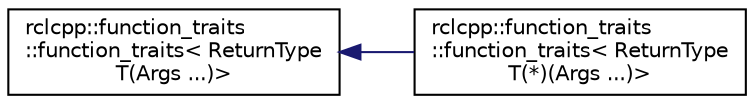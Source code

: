 digraph "Graphical Class Hierarchy"
{
  edge [fontname="Helvetica",fontsize="10",labelfontname="Helvetica",labelfontsize="10"];
  node [fontname="Helvetica",fontsize="10",shape=record];
  rankdir="LR";
  Node0 [label="rclcpp::function_traits\l::function_traits\< ReturnType\lT(Args ...)\>",height=0.2,width=0.4,color="black", fillcolor="white", style="filled",URL="$structrclcpp_1_1function__traits_1_1function__traits_3_01ReturnTypeT_07Args_01_8_8_8_08_4.html"];
  Node0 -> Node1 [dir="back",color="midnightblue",fontsize="10",style="solid",fontname="Helvetica"];
  Node1 [label="rclcpp::function_traits\l::function_traits\< ReturnType\lT(*)(Args ...)\>",height=0.2,width=0.4,color="black", fillcolor="white", style="filled",URL="$structrclcpp_1_1function__traits_1_1function__traits_3_01ReturnTypeT_07_5_08_07Args_01_8_8_8_08_4.html"];
}
